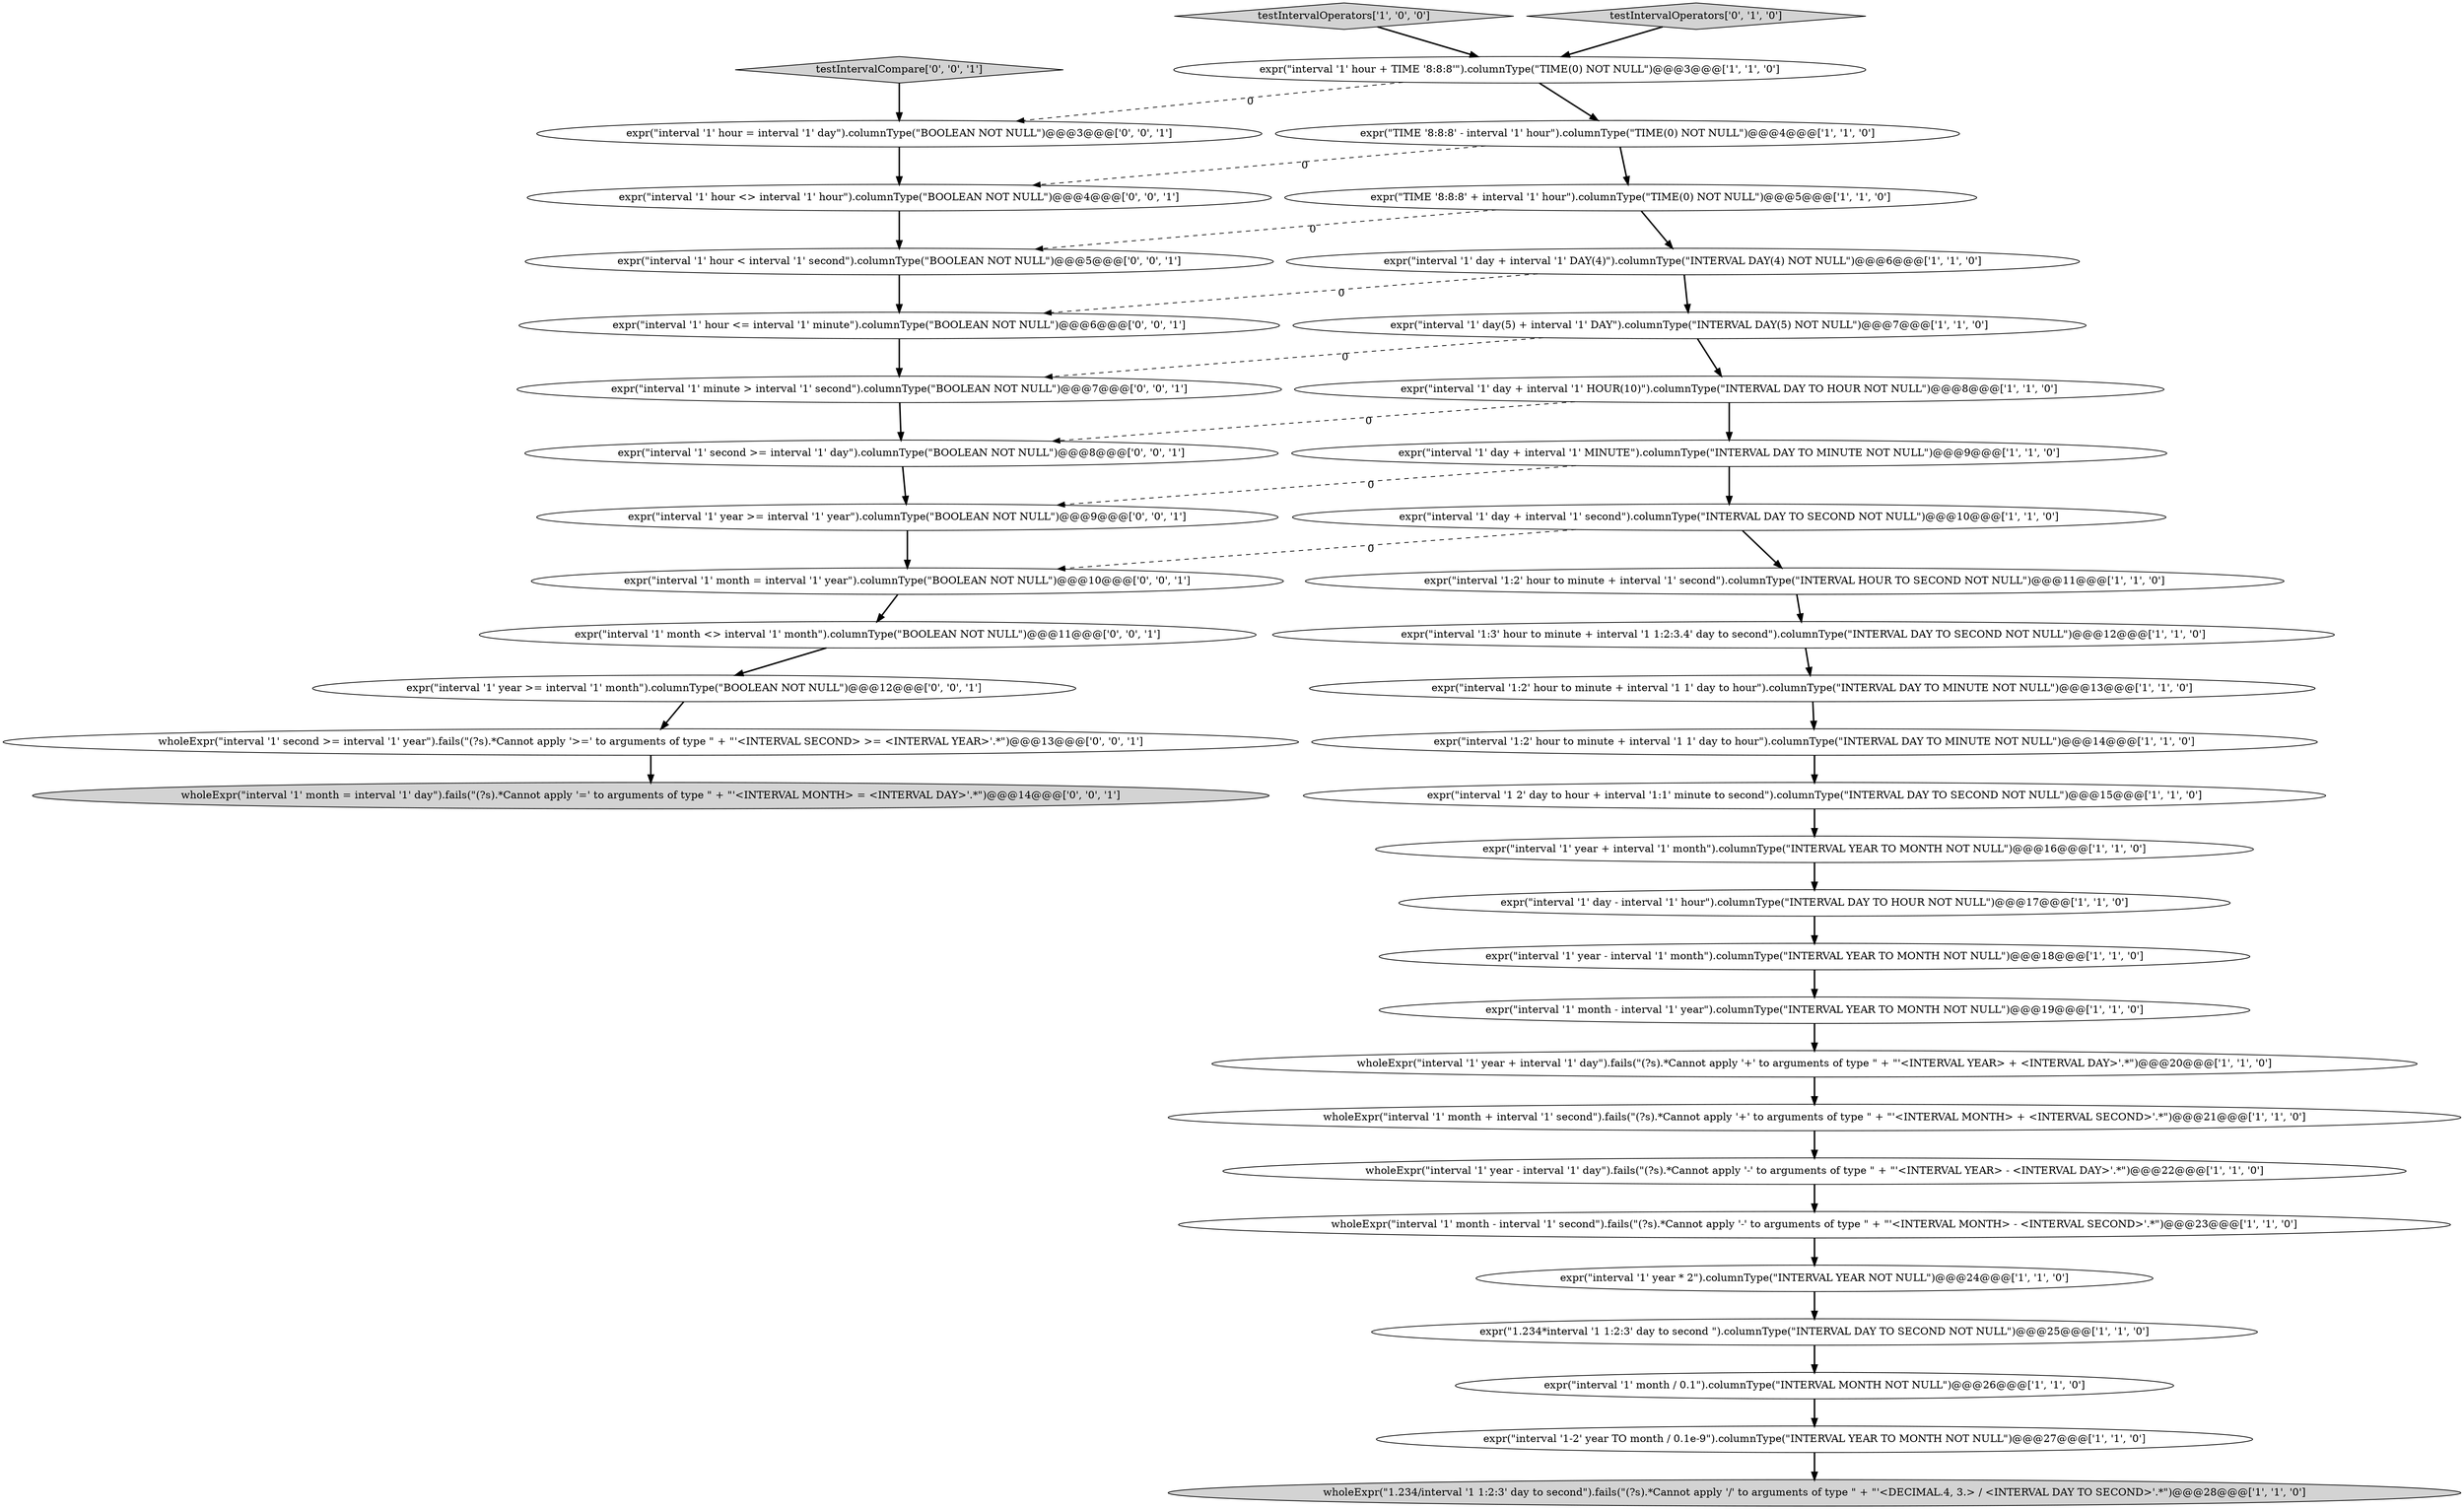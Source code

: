 digraph {
21 [style = filled, label = "expr(\"TIME '8:8:8' + interval '1' hour\").columnType(\"TIME(0) NOT NULL\")@@@5@@@['1', '1', '0']", fillcolor = white, shape = ellipse image = "AAA0AAABBB1BBB"];
16 [style = filled, label = "wholeExpr(\"interval '1' year - interval '1' day\").fails(\"(?s).*Cannot apply '-' to arguments of type \" + \"'<INTERVAL YEAR> - <INTERVAL DAY>'.*\")@@@22@@@['1', '1', '0']", fillcolor = white, shape = ellipse image = "AAA0AAABBB1BBB"];
24 [style = filled, label = "expr(\"interval '1:2' hour to minute + interval '1' second\").columnType(\"INTERVAL HOUR TO SECOND NOT NULL\")@@@11@@@['1', '1', '0']", fillcolor = white, shape = ellipse image = "AAA0AAABBB1BBB"];
9 [style = filled, label = "expr(\"interval '1-2' year TO month / 0.1e-9\").columnType(\"INTERVAL YEAR TO MONTH NOT NULL\")@@@27@@@['1', '1', '0']", fillcolor = white, shape = ellipse image = "AAA0AAABBB1BBB"];
0 [style = filled, label = "expr(\"TIME '8:8:8' - interval '1' hour\").columnType(\"TIME(0) NOT NULL\")@@@4@@@['1', '1', '0']", fillcolor = white, shape = ellipse image = "AAA0AAABBB1BBB"];
36 [style = filled, label = "expr(\"interval '1' year >= interval '1' year\").columnType(\"BOOLEAN NOT NULL\")@@@9@@@['0', '0', '1']", fillcolor = white, shape = ellipse image = "AAA0AAABBB3BBB"];
31 [style = filled, label = "expr(\"interval '1' second >= interval '1' day\").columnType(\"BOOLEAN NOT NULL\")@@@8@@@['0', '0', '1']", fillcolor = white, shape = ellipse image = "AAA0AAABBB3BBB"];
20 [style = filled, label = "expr(\"interval '1' day + interval '1' MINUTE\").columnType(\"INTERVAL DAY TO MINUTE NOT NULL\")@@@9@@@['1', '1', '0']", fillcolor = white, shape = ellipse image = "AAA0AAABBB1BBB"];
26 [style = filled, label = "testIntervalOperators['1', '0', '0']", fillcolor = lightgray, shape = diamond image = "AAA0AAABBB1BBB"];
27 [style = filled, label = "testIntervalOperators['0', '1', '0']", fillcolor = lightgray, shape = diamond image = "AAA0AAABBB2BBB"];
23 [style = filled, label = "expr(\"interval '1 2' day to hour + interval '1:1' minute to second\").columnType(\"INTERVAL DAY TO SECOND NOT NULL\")@@@15@@@['1', '1', '0']", fillcolor = white, shape = ellipse image = "AAA0AAABBB1BBB"];
34 [style = filled, label = "expr(\"interval '1' month = interval '1' year\").columnType(\"BOOLEAN NOT NULL\")@@@10@@@['0', '0', '1']", fillcolor = white, shape = ellipse image = "AAA0AAABBB3BBB"];
2 [style = filled, label = "expr(\"interval '1' day(5) + interval '1' DAY\").columnType(\"INTERVAL DAY(5) NOT NULL\")@@@7@@@['1', '1', '0']", fillcolor = white, shape = ellipse image = "AAA0AAABBB1BBB"];
17 [style = filled, label = "expr(\"interval '1:2' hour to minute + interval '1 1' day to hour\").columnType(\"INTERVAL DAY TO MINUTE NOT NULL\")@@@13@@@['1', '1', '0']", fillcolor = white, shape = ellipse image = "AAA0AAABBB1BBB"];
39 [style = filled, label = "wholeExpr(\"interval '1' second >= interval '1' year\").fails(\"(?s).*Cannot apply '>=' to arguments of type \" + \"'<INTERVAL SECOND> >= <INTERVAL YEAR>'.*\")@@@13@@@['0', '0', '1']", fillcolor = white, shape = ellipse image = "AAA0AAABBB3BBB"];
4 [style = filled, label = "wholeExpr(\"1.234/interval '1 1:2:3' day to second\").fails(\"(?s).*Cannot apply '/' to arguments of type \" + \"'<DECIMAL.4, 3.> / <INTERVAL DAY TO SECOND>'.*\")@@@28@@@['1', '1', '0']", fillcolor = lightgray, shape = ellipse image = "AAA0AAABBB1BBB"];
8 [style = filled, label = "expr(\"interval '1:3' hour to minute + interval '1 1:2:3.4' day to second\").columnType(\"INTERVAL DAY TO SECOND NOT NULL\")@@@12@@@['1', '1', '0']", fillcolor = white, shape = ellipse image = "AAA0AAABBB1BBB"];
37 [style = filled, label = "expr(\"interval '1' month <> interval '1' month\").columnType(\"BOOLEAN NOT NULL\")@@@11@@@['0', '0', '1']", fillcolor = white, shape = ellipse image = "AAA0AAABBB3BBB"];
19 [style = filled, label = "wholeExpr(\"interval '1' year + interval '1' day\").fails(\"(?s).*Cannot apply '\+' to arguments of type \" + \"'<INTERVAL YEAR> \+ <INTERVAL DAY>'.*\")@@@20@@@['1', '1', '0']", fillcolor = white, shape = ellipse image = "AAA0AAABBB1BBB"];
25 [style = filled, label = "expr(\"interval '1' day + interval '1' DAY(4)\").columnType(\"INTERVAL DAY(4) NOT NULL\")@@@6@@@['1', '1', '0']", fillcolor = white, shape = ellipse image = "AAA0AAABBB1BBB"];
38 [style = filled, label = "expr(\"interval '1' hour <= interval '1' minute\").columnType(\"BOOLEAN NOT NULL\")@@@6@@@['0', '0', '1']", fillcolor = white, shape = ellipse image = "AAA0AAABBB3BBB"];
40 [style = filled, label = "wholeExpr(\"interval '1' month = interval '1' day\").fails(\"(?s).*Cannot apply '=' to arguments of type \" + \"'<INTERVAL MONTH> = <INTERVAL DAY>'.*\")@@@14@@@['0', '0', '1']", fillcolor = lightgray, shape = ellipse image = "AAA0AAABBB3BBB"];
18 [style = filled, label = "expr(\"interval '1' year - interval '1' month\").columnType(\"INTERVAL YEAR TO MONTH NOT NULL\")@@@18@@@['1', '1', '0']", fillcolor = white, shape = ellipse image = "AAA0AAABBB1BBB"];
13 [style = filled, label = "expr(\"interval '1' day + interval '1' HOUR(10)\").columnType(\"INTERVAL DAY TO HOUR NOT NULL\")@@@8@@@['1', '1', '0']", fillcolor = white, shape = ellipse image = "AAA0AAABBB1BBB"];
35 [style = filled, label = "expr(\"interval '1' year >= interval '1' month\").columnType(\"BOOLEAN NOT NULL\")@@@12@@@['0', '0', '1']", fillcolor = white, shape = ellipse image = "AAA0AAABBB3BBB"];
1 [style = filled, label = "wholeExpr(\"interval '1' month + interval '1' second\").fails(\"(?s).*Cannot apply '\+' to arguments of type \" + \"'<INTERVAL MONTH> \+ <INTERVAL SECOND>'.*\")@@@21@@@['1', '1', '0']", fillcolor = white, shape = ellipse image = "AAA0AAABBB1BBB"];
22 [style = filled, label = "expr(\"interval '1' day + interval '1' second\").columnType(\"INTERVAL DAY TO SECOND NOT NULL\")@@@10@@@['1', '1', '0']", fillcolor = white, shape = ellipse image = "AAA0AAABBB1BBB"];
15 [style = filled, label = "expr(\"interval '1' year + interval '1' month\").columnType(\"INTERVAL YEAR TO MONTH NOT NULL\")@@@16@@@['1', '1', '0']", fillcolor = white, shape = ellipse image = "AAA0AAABBB1BBB"];
12 [style = filled, label = "expr(\"interval '1' month - interval '1' year\").columnType(\"INTERVAL YEAR TO MONTH NOT NULL\")@@@19@@@['1', '1', '0']", fillcolor = white, shape = ellipse image = "AAA0AAABBB1BBB"];
5 [style = filled, label = "expr(\"interval '1' hour + TIME '8:8:8'\").columnType(\"TIME(0) NOT NULL\")@@@3@@@['1', '1', '0']", fillcolor = white, shape = ellipse image = "AAA0AAABBB1BBB"];
6 [style = filled, label = "expr(\"1.234*interval '1 1:2:3' day to second \").columnType(\"INTERVAL DAY TO SECOND NOT NULL\")@@@25@@@['1', '1', '0']", fillcolor = white, shape = ellipse image = "AAA0AAABBB1BBB"];
30 [style = filled, label = "expr(\"interval '1' hour <> interval '1' hour\").columnType(\"BOOLEAN NOT NULL\")@@@4@@@['0', '0', '1']", fillcolor = white, shape = ellipse image = "AAA0AAABBB3BBB"];
29 [style = filled, label = "expr(\"interval '1' hour = interval '1' day\").columnType(\"BOOLEAN NOT NULL\")@@@3@@@['0', '0', '1']", fillcolor = white, shape = ellipse image = "AAA0AAABBB3BBB"];
11 [style = filled, label = "expr(\"interval '1' year * 2\").columnType(\"INTERVAL YEAR NOT NULL\")@@@24@@@['1', '1', '0']", fillcolor = white, shape = ellipse image = "AAA0AAABBB1BBB"];
7 [style = filled, label = "wholeExpr(\"interval '1' month - interval '1' second\").fails(\"(?s).*Cannot apply '-' to arguments of type \" + \"'<INTERVAL MONTH> - <INTERVAL SECOND>'.*\")@@@23@@@['1', '1', '0']", fillcolor = white, shape = ellipse image = "AAA0AAABBB1BBB"];
3 [style = filled, label = "expr(\"interval '1' month / 0.1\").columnType(\"INTERVAL MONTH NOT NULL\")@@@26@@@['1', '1', '0']", fillcolor = white, shape = ellipse image = "AAA0AAABBB1BBB"];
32 [style = filled, label = "expr(\"interval '1' minute > interval '1' second\").columnType(\"BOOLEAN NOT NULL\")@@@7@@@['0', '0', '1']", fillcolor = white, shape = ellipse image = "AAA0AAABBB3BBB"];
14 [style = filled, label = "expr(\"interval '1:2' hour to minute + interval '1 1' day to hour\").columnType(\"INTERVAL DAY TO MINUTE NOT NULL\")@@@14@@@['1', '1', '0']", fillcolor = white, shape = ellipse image = "AAA0AAABBB1BBB"];
33 [style = filled, label = "expr(\"interval '1' hour < interval '1' second\").columnType(\"BOOLEAN NOT NULL\")@@@5@@@['0', '0', '1']", fillcolor = white, shape = ellipse image = "AAA0AAABBB3BBB"];
10 [style = filled, label = "expr(\"interval '1' day - interval '1' hour\").columnType(\"INTERVAL DAY TO HOUR NOT NULL\")@@@17@@@['1', '1', '0']", fillcolor = white, shape = ellipse image = "AAA0AAABBB1BBB"];
28 [style = filled, label = "testIntervalCompare['0', '0', '1']", fillcolor = lightgray, shape = diamond image = "AAA0AAABBB3BBB"];
28->29 [style = bold, label=""];
10->18 [style = bold, label=""];
6->3 [style = bold, label=""];
15->10 [style = bold, label=""];
7->11 [style = bold, label=""];
30->33 [style = bold, label=""];
29->30 [style = bold, label=""];
26->5 [style = bold, label=""];
9->4 [style = bold, label=""];
11->6 [style = bold, label=""];
2->32 [style = dashed, label="0"];
35->39 [style = bold, label=""];
16->7 [style = bold, label=""];
23->15 [style = bold, label=""];
18->12 [style = bold, label=""];
31->36 [style = bold, label=""];
0->21 [style = bold, label=""];
5->29 [style = dashed, label="0"];
21->25 [style = bold, label=""];
22->34 [style = dashed, label="0"];
25->2 [style = bold, label=""];
20->22 [style = bold, label=""];
2->13 [style = bold, label=""];
38->32 [style = bold, label=""];
8->17 [style = bold, label=""];
3->9 [style = bold, label=""];
19->1 [style = bold, label=""];
25->38 [style = dashed, label="0"];
14->23 [style = bold, label=""];
5->0 [style = bold, label=""];
34->37 [style = bold, label=""];
13->31 [style = dashed, label="0"];
17->14 [style = bold, label=""];
1->16 [style = bold, label=""];
21->33 [style = dashed, label="0"];
39->40 [style = bold, label=""];
20->36 [style = dashed, label="0"];
0->30 [style = dashed, label="0"];
33->38 [style = bold, label=""];
22->24 [style = bold, label=""];
24->8 [style = bold, label=""];
27->5 [style = bold, label=""];
12->19 [style = bold, label=""];
37->35 [style = bold, label=""];
32->31 [style = bold, label=""];
36->34 [style = bold, label=""];
13->20 [style = bold, label=""];
}
